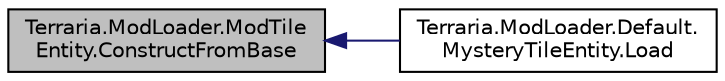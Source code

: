 digraph "Terraria.ModLoader.ModTileEntity.ConstructFromBase"
{
  edge [fontname="Helvetica",fontsize="10",labelfontname="Helvetica",labelfontsize="10"];
  node [fontname="Helvetica",fontsize="10",shape=record];
  rankdir="LR";
  Node4 [label="Terraria.ModLoader.ModTile\lEntity.ConstructFromBase",height=0.2,width=0.4,color="black", fillcolor="grey75", style="filled", fontcolor="black"];
  Node4 -> Node5 [dir="back",color="midnightblue",fontsize="10",style="solid",fontname="Helvetica"];
  Node5 [label="Terraria.ModLoader.Default.\lMysteryTileEntity.Load",height=0.2,width=0.4,color="black", fillcolor="white", style="filled",URL="$class_terraria_1_1_mod_loader_1_1_default_1_1_mystery_tile_entity.html#a8a244808456884bf3cebb92100cc754d",tooltip="Allows you to load the custom data you have saved for this tile entity. "];
}
